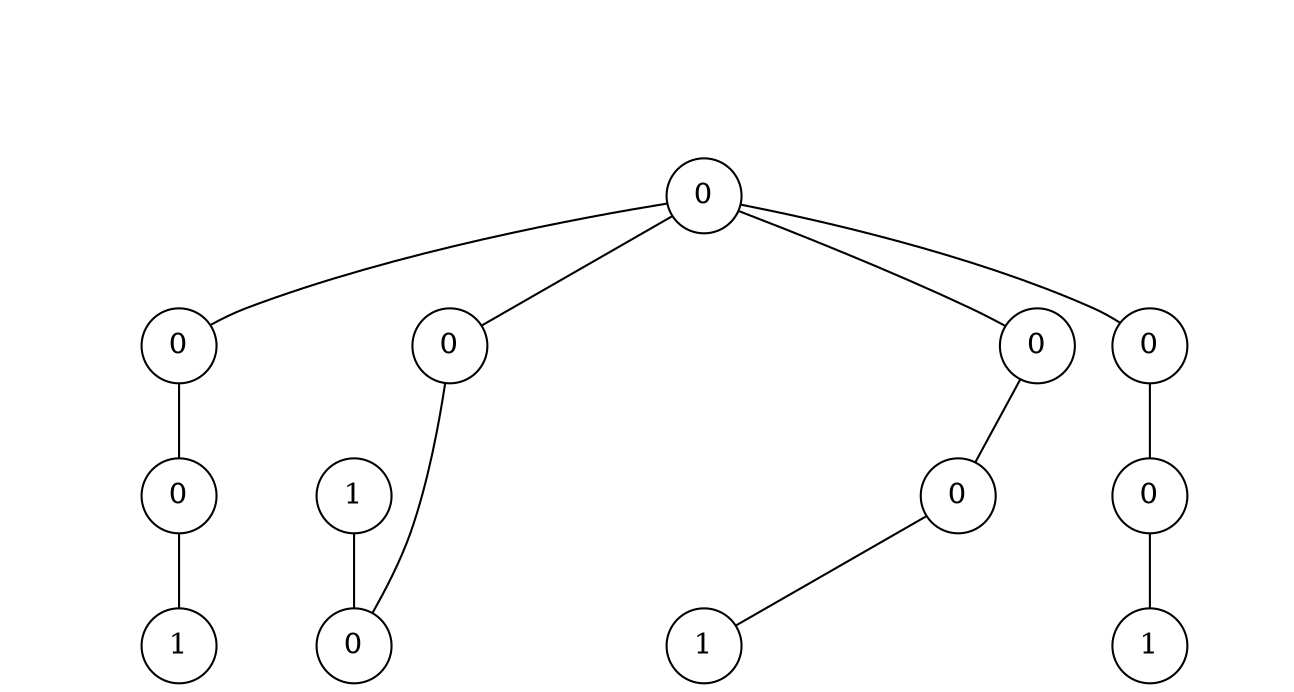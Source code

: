 strict graph "G" {
  "0" [
    style = "invis",
  ];
  "1" [
    label = "0",
    shape = "circle",
  ];
  "2" [
    label = "0",
    shape = "circle",
  ];
  "3" [
    label = "0",
    shape = "circle",
  ];
  "4" [
    label = "1",
    shape = "circle",
  ];
  "5" [
    label = "0",
    shape = "circle",
  ];
  "6" [
    label = "1",
    shape = "circle",
  ];
  "7" [
    label = "0",
    shape = "circle",
  ];
  "8" [
    label = "0",
    shape = "circle",
  ];
  "9" [
    label = "0",
    shape = "circle",
  ];
  "10" [
    label = "1",
    shape = "circle",
  ];
  "11" [
    label = "0",
    shape = "circle",
  ];
  "12" [
    label = "0",
    shape = "circle",
  ];
  "13" [
    label = "1",
    shape = "circle",
  ];
  "0" -- {"1" "2" "3" "4" "5" "6" "7" "8" "9" "10" "11" "12" "13"} [
    style = "invis",
  ];
  "1" -- {"2" "5" "8" "11"};
  "1" -- {"3" "4" "9" "10" "12" "13"} [
    style = "invis",
  ];
  "5" -- "7";
  "2" -- "3" -- "4";
  "5" -- "6" [
    style = "invis",
  ];
  "6" -- "7";
  "8" -- "9" -- "10";
  "11" -- "12" -- "13";
}